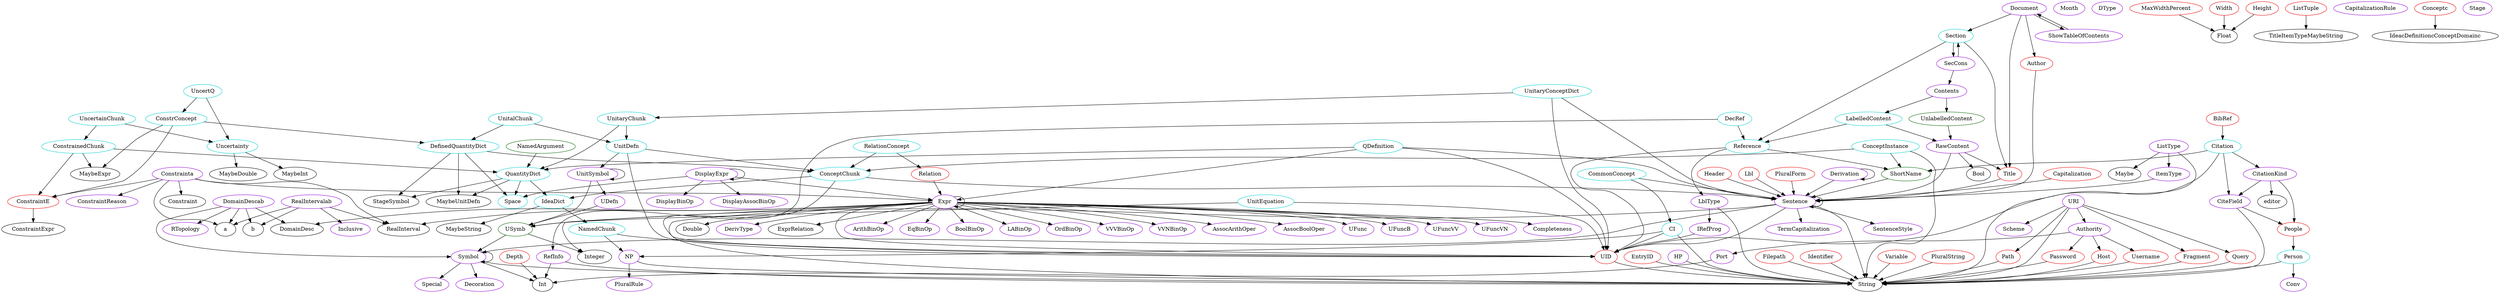 digraph alltypes {
	subgraph core {
		subgraph conceptchunk{
		ConceptChunk -> IdeaDict;
		ConceptChunk -> Sentence;
		ConceptChunk -> UID;
		ConceptChunk	[shape=oval, color=cyan3, label="ConceptChunk"];
		}
		subgraph commonconcept{
		CommonConcept -> CI;
		CommonConcept -> Sentence;
		CommonConcept	[shape=oval, color=cyan3, label="CommonConcept"];
		}
		subgraph conceptinstance{
		ConceptInstance -> ConceptChunk;
		ConceptInstance -> String;
		ConceptInstance -> ShortName;
		ConceptInstance	[shape=oval, color=cyan3, label="ConceptInstance"];
		}
	}
	subgraph citation {
		subgraph citation{
		Citation -> CitationKind;
		Citation -> CiteField;
		Citation -> UID;
		Citation -> ShortName;
		Citation	[shape=oval, color=cyan3, label="Citation"];
		}
		subgraph bibref{
		BibRef -> Citation;
		BibRef	[shape=oval, color=red2, label="BibRef"];
		}
		subgraph entryid{
		EntryID -> String;
		EntryID	[shape=oval, color=red2, label="EntryID"];
		}
	}
	subgraph commonidea {
		subgraph ci{
		CI -> UID;
		CI -> NP;
		CI -> String;
		CI	[shape=oval, color=cyan3, label="CI"];
		}
	}
	subgraph concept {
	}
	subgraph contraineds {
		subgraph constrainedchunk{
		ConstrainedChunk -> QuantityDict;
		ConstrainedChunk -> ConstraintE;
		ConstrainedChunk -> MaybeExpr;
		ConstrainedChunk	[shape=oval, color=cyan3, label="ConstrainedChunk"];
		}
		subgraph constrconcept{
		ConstrConcept -> DefinedQuantityDict;
		ConstrConcept -> ConstraintE;
		ConstrConcept -> MaybeExpr;
		ConstrConcept	[shape=oval, color=cyan3, label="ConstrConcept"];
		}
	}
	subgraph definedquantity {
		subgraph definedquantitydict{
		DefinedQuantityDict -> ConceptChunk;
		DefinedQuantityDict -> StageSymbol;
		DefinedQuantityDict -> Space;
		DefinedQuantityDict -> MaybeUnitDefn;
		DefinedQuantityDict	[shape=oval, color=cyan3, label="DefinedQuantityDict"];
		}
	}
	subgraph eq {
		subgraph qdefinition{
		QDefinition -> QuantityDict;
		QDefinition -> Sentence;
		QDefinition -> Expr;
		QDefinition -> UID;
		QDefinition	[shape=oval, color=cyan3, label="QDefinition"];
		}
	}
	subgraph namedargument {
		subgraph namedargument{
		NamedArgument -> QuantityDict;
		NamedArgument	[shape=oval, color=darkgreen, label="NamedArgument"];
		}
	}
	subgraph namedidea {
		subgraph namedchunk{
		NamedChunk -> UID;
		NamedChunk -> NP;
		NamedChunk	[shape=oval, color=cyan3, label="NamedChunk"];
		}
		subgraph ideadict{
		IdeaDict -> NamedChunk;
		IdeaDict -> MaybeString;
		IdeaDict	[shape=oval, color=cyan3, label="IdeaDict"];
		}
	}
	subgraph quantity {
		subgraph quantitydict{
		QuantityDict -> IdeaDict;
		QuantityDict -> Space;
		QuantityDict -> StageSymbol;
		QuantityDict -> MaybeUnitDefn;
		QuantityDict	[shape=oval, color=cyan3, label="QuantityDict"];
		}
	}
	subgraph relation {
		subgraph relationconcept{
		RelationConcept -> ConceptChunk;
		RelationConcept -> Relation;
		RelationConcept	[shape=oval, color=cyan3, label="RelationConcept"];
		}
	}
	subgraph uncertainquantity {
		subgraph uncertainchunk{
		UncertainChunk -> ConstrainedChunk;
		UncertainChunk -> Uncertainty;
		UncertainChunk	[shape=oval, color=cyan3, label="UncertainChunk"];
		}
		subgraph uncertq{
		UncertQ -> ConstrConcept;
		UncertQ -> Uncertainty;
		UncertQ	[shape=oval, color=cyan3, label="UncertQ"];
		}
	}
	subgraph unitdefn {
		subgraph unitdefn{
		UnitDefn -> ConceptChunk;
		UnitDefn -> UnitSymbol;
		UnitDefn -> UID;
		UnitDefn	[shape=oval, color=cyan3, label="UnitDefn"];
		}
		subgraph unitequation{
		UnitEquation -> UID;
		UnitEquation -> USymb;
		UnitEquation	[shape=oval, color=cyan3, label="UnitEquation"];
		}
	}
	subgraph unital {
		subgraph unitalchunk{
		UnitalChunk -> DefinedQuantityDict;
		UnitalChunk -> UnitDefn;
		UnitalChunk	[shape=oval, color=cyan3, label="UnitalChunk"];
		}
	}
	subgraph unitary {
		subgraph unitarychunk{
		UnitaryChunk -> QuantityDict;
		UnitaryChunk -> UnitDefn;
		UnitaryChunk	[shape=oval, color=cyan3, label="UnitaryChunk"];
		}
	}
	subgraph unitaryconcept {
		subgraph unitaryconceptdict{
		UnitaryConceptDict -> UnitaryChunk;
		UnitaryConceptDict -> Sentence;
		UnitaryConceptDict -> UID;
		UnitaryConceptDict	[shape=oval, color=cyan3, label="UnitaryConceptDict"];
		}
	}
	subgraph citations {
	}
	subgraph core {
	}
	subgraph core2 {
	}
	subgraph document {
	}
	subgraph citation {
		subgraph citefield{
		CiteField -> String;
		CiteField -> People;
		CiteField	[shape=oval, color=darkviolet, label="CiteField"];
		}
		subgraph hp{
		HP -> String;
		HP	[shape=oval, color=darkviolet, label="HP"];
		}
		subgraph citationkind{
		CitationKind -> editor;
		CitationKind -> People;
		CitationKind -> CiteField;
		CitationKind	[shape=oval, color=darkviolet, label="CitationKind"];
		}
	}
	subgraph date {
		subgraph month{
		Month	[shape=oval, color=darkviolet, label="Month"];
		}
	}
	subgraph sentence {
	}
	subgraph core {
		subgraph labelledcontent{
		LabelledContent -> Reference;
		LabelledContent -> RawContent;
		LabelledContent	[shape=oval, color=cyan3, label="LabelledContent"];
		}
		subgraph listtype{
		ListType -> ItemType;
		ListType -> Maybe;
		ListType -> String;
		ListType	[shape=oval, color=darkviolet, label="ListType"];
		}
		subgraph itemtype{
		ItemType -> Sentence;
		ItemType	[shape=oval, color=darkviolet, label="ItemType"];
		}
		subgraph contents{
		Contents -> UnlabelledContent;
		Contents -> LabelledContent;
		Contents	[shape=oval, color=darkviolet, label="Contents"];
		}
		subgraph dtype{
		DType	[shape=oval, color=darkviolet, label="DType"];
		}
		subgraph rawcontent{
		RawContent -> Sentence;
		RawContent -> Title;
		RawContent -> Bool;
		RawContent	[shape=oval, color=darkviolet, label="RawContent"];
		}
		subgraph unlabelledcontent{
		UnlabelledContent -> RawContent;
		UnlabelledContent	[shape=oval, color=darkgreen, label="UnlabelledContent"];
		}
		subgraph maxwidthpercent{
		MaxWidthPercent -> Float;
		MaxWidthPercent	[shape=oval, color=red2, label="MaxWidthPercent"];
		}
		subgraph title{
		Title -> Sentence;
		Title	[shape=oval, color=red2, label="Title"];
		}
		subgraph author{
		Author -> Sentence;
		Author	[shape=oval, color=red2, label="Author"];
		}
		subgraph header{
		Header -> Sentence;
		Header	[shape=oval, color=red2, label="Header"];
		}
		subgraph depth{
		Depth -> Int;
		Depth	[shape=oval, color=red2, label="Depth"];
		}
		subgraph width{
		Width -> Float;
		Width	[shape=oval, color=red2, label="Width"];
		}
		subgraph height{
		Height -> Float;
		Height	[shape=oval, color=red2, label="Height"];
		}
		subgraph listtuple{
		ListTuple -> TitleItemTypeMaybeString;
		ListTuple	[shape=oval, color=red2, label="ListTuple"];
		}
		subgraph filepath{
		Filepath -> String;
		Filepath	[shape=oval, color=red2, label="Filepath"];
		}
		subgraph lbl{
		Lbl -> Sentence;
		Lbl	[shape=oval, color=red2, label="Lbl"];
		}
		subgraph identifier{
		Identifier -> String;
		Identifier	[shape=oval, color=red2, label="Identifier"];
		}
	}
	subgraph diplays {
	}
	subgraph extract {
	}
	subgraph math {
	}
	subgraph precedence {
	}
	subgraph type {
		subgraph lbltype{
		LblType -> IRefProg;
		LblType -> String;
		LblType	[shape=oval, color=darkviolet, label="LblType"];
		}
		subgraph irefprog{
		IRefProg -> UID;
		IRefProg	[shape=oval, color=darkviolet, label="IRefProg"];
		}
	}
	subgraph core {
		subgraph capitalizationrule{
		CapitalizationRule	[shape=oval, color=darkviolet, label="CapitalizationRule"];
		}
		subgraph pluralrule{
		PluralRule	[shape=oval, color=darkviolet, label="PluralRule"];
		}
		subgraph np{
		NP -> String;
		NP -> PluralRule;
		NP	[shape=oval, color=darkviolet, label="NP"];
		}
		subgraph pluralform{
		PluralForm -> Sentence;
		PluralForm	[shape=oval, color=red2, label="PluralForm"];
		}
	}
	subgraph extract {
	}
	subgraph helpers {
	}
	subgraph ast {
		subgraph uri{
		URI -> Scheme;
		URI -> Authority;
		URI -> Path;
		URI -> Query;
		URI -> Fragment;
		URI -> String;
		URI	[shape=oval, color=darkviolet, label="URI"];
		}
		subgraph scheme{
		Scheme	[shape=oval, color=darkviolet, label="Scheme"];
		}
		subgraph authority{
		Authority -> Username;
		Authority -> Password;
		Authority -> Host;
		Authority -> Port;
		Authority	[shape=oval, color=darkviolet, label="Authority"];
		}
		subgraph port{
		Port -> Int;
		Port	[shape=oval, color=darkviolet, label="Port"];
		}
		subgraph path{
		Path -> String;
		Path	[shape=oval, color=red2, label="Path"];
		}
		subgraph query{
		Query -> String;
		Query	[shape=oval, color=red2, label="Query"];
		}
		subgraph fragment{
		Fragment -> String;
		Fragment	[shape=oval, color=red2, label="Fragment"];
		}
		subgraph username{
		Username -> String;
		Username	[shape=oval, color=red2, label="Username"];
		}
		subgraph password{
		Password -> String;
		Password	[shape=oval, color=red2, label="Password"];
		}
		subgraph host{
		Host -> String;
		Host	[shape=oval, color=red2, label="Host"];
		}
	}
	subgraph core {
		subgraph uncertainty{
		Uncertainty -> MaybeDouble;
		Uncertainty -> MaybeInt;
		Uncertainty	[shape=oval, color=cyan3, label="Uncertainty"];
		}
	}
	subgraph clasess {
		subgraph conceptc{
		Conceptc -> IdeacDefinitioncConceptDomainc;
		Conceptc	[shape=oval, color=red2, label="Conceptc"];
		}
	}
	subgraph contraints {
		subgraph constraintreason{
		ConstraintReason	[shape=oval, color=darkviolet, label="ConstraintReason"];
		}
		subgraph constrainta{
		Constrainta -> ConstraintReason;
		Constrainta -> RealInterval;
		Constrainta -> a;
		Constrainta -> Constraint;
		Constrainta -> Expr;
		Constrainta -> ConstraintE;
		Constrainta	[shape=oval, color=darkviolet, label="Constrainta"];
		}
		subgraph constrainte{
		ConstraintE -> ConstraintExpr;
		ConstraintE	[shape=oval, color=red2, label="ConstraintE"];
		}
	}
	subgraph decoratedreference {
		subgraph decref{
		DecRef -> Reference;
		DecRef -> RefInfo;
		DecRef	[shape=oval, color=cyan3, label="DecRef"];
		}
	}
	subgraph derivation {
		subgraph derivation{
		Derivation -> Sentence;
		Derivation -> Derivation;
		Derivation	[shape=oval, color=darkviolet, label="Derivation"];
		}
	}
	subgraph development {
	}
	subgraph diplays {
	}
	subgraph diplayclassess {
	}
	subgraph diplayexprs {
		subgraph displaybinop{
		DisplayBinOp	[shape=oval, color=darkviolet, label="DisplayBinOp"];
		}
		subgraph displayassocbinop{
		DisplayAssocBinOp	[shape=oval, color=darkviolet, label="DisplayAssocBinOp"];
		}
		subgraph displayexpr{
		DisplayExpr -> Expr;
		DisplayExpr -> DisplayExpr;
		DisplayExpr -> Space;
		DisplayExpr -> DisplayBinOp;
		DisplayExpr -> DisplayAssocBinOp;
		DisplayExpr	[shape=oval, color=darkviolet, label="DisplayExpr"];
		}
	}
	subgraph document {
		subgraph section{
		Section -> Title;
		Section -> SecCons;
		Section -> Reference;
		Section	[shape=oval, color=cyan3, label="Section"];
		}
		subgraph seccons{
		SecCons -> Section;
		SecCons -> Contents;
		SecCons	[shape=oval, color=darkviolet, label="SecCons"];
		}
		subgraph document{
		Document -> Title;
		Document -> Author;
		Document -> ShowTableOfContents;
		Document -> Section;
		Document	[shape=oval, color=darkviolet, label="Document"];
		}
		subgraph showtableofcontents{
		ShowTableOfContents -> Document;
		ShowTableOfContents	[shape=oval, color=darkviolet, label="ShowTableOfContents"];
		}
	}
	subgraph expr {
		subgraph arithbinop{
		ArithBinOp	[shape=oval, color=darkviolet, label="ArithBinOp"];
		}
		subgraph eqbinop{
		EqBinOp	[shape=oval, color=darkviolet, label="EqBinOp"];
		}
		subgraph boolbinop{
		BoolBinOp	[shape=oval, color=darkviolet, label="BoolBinOp"];
		}
		subgraph labinop{
		LABinOp	[shape=oval, color=darkviolet, label="LABinOp"];
		}
		subgraph ordbinop{
		OrdBinOp	[shape=oval, color=darkviolet, label="OrdBinOp"];
		}
		subgraph vvvbinop{
		VVVBinOp	[shape=oval, color=darkviolet, label="VVVBinOp"];
		}
		subgraph vvnbinop{
		VVNBinOp	[shape=oval, color=darkviolet, label="VVNBinOp"];
		}
		subgraph assocarithoper{
		AssocArithOper	[shape=oval, color=darkviolet, label="AssocArithOper"];
		}
		subgraph assocbooloper{
		AssocBoolOper	[shape=oval, color=darkviolet, label="AssocBoolOper"];
		}
		subgraph ufunc{
		UFunc	[shape=oval, color=darkviolet, label="UFunc"];
		}
		subgraph ufuncb{
		UFuncB	[shape=oval, color=darkviolet, label="UFuncB"];
		}
		subgraph ufuncvv{
		UFuncVV	[shape=oval, color=darkviolet, label="UFuncVV"];
		}
		subgraph ufuncvn{
		UFuncVN	[shape=oval, color=darkviolet, label="UFuncVN"];
		}
		subgraph completeness{
		Completeness	[shape=oval, color=darkviolet, label="Completeness"];
		}
		subgraph expr{
		Expr -> Double;
		Expr -> Expr;
		Expr -> Integer;
		Expr -> String;
		Expr -> AssocArithOper;
		Expr -> AssocBoolOper;
		Expr -> DerivType;
		Expr -> UID;
		Expr -> Completeness;
		Expr -> ExprRelation;
		Expr -> UFunc;
		Expr -> UFuncB;
		Expr -> UFuncVV;
		Expr -> UFuncVN;
		Expr -> ArithBinOp;
		Expr -> BoolBinOp;
		Expr -> EqBinOp;
		Expr -> LABinOp;
		Expr -> OrdBinOp;
		Expr -> VVVBinOp;
		Expr -> VVNBinOp;
		Expr -> DomainDesc;
		Expr -> RealInterval;
		Expr	[shape=oval, color=darkviolet, label="Expr"];
		}
		subgraph derivtype{
		DerivType	[shape=oval, color=darkviolet, label="DerivType"];
		}
		subgraph relation{
		Relation -> Expr;
		Relation	[shape=oval, color=red2, label="Relation"];
		}
		subgraph variable{
		Variable -> String;
		Variable	[shape=oval, color=red2, label="Variable"];
		}
	}
	subgraph mics {
	}
	subgraph nounpraehs {
		subgraph capitalization{
		Capitalization -> Sentence;
		Capitalization	[shape=oval, color=red2, label="Capitalization"];
		}
		subgraph pluralstring{
		PluralString -> String;
		PluralString	[shape=oval, color=red2, label="PluralString"];
		}
	}
	subgraph people {
		subgraph person{
		Person -> String;
		Person -> Conv;
		Person	[shape=oval, color=cyan3, label="Person"];
		}
		subgraph conv{
		Conv	[shape=oval, color=darkviolet, label="Conv"];
		}
		subgraph people{
		People -> Person;
		People	[shape=oval, color=red2, label="People"];
		}
	}
	subgraph reference {
		subgraph reference{
		Reference -> UID;
		Reference -> LblType;
		Reference -> ShortName;
		Reference	[shape=oval, color=cyan3, label="Reference"];
		}
	}
	subgraph sentence {
		subgraph sentencestyle{
		SentenceStyle	[shape=oval, color=darkviolet, label="SentenceStyle"];
		}
		subgraph termcapitalization{
		TermCapitalization	[shape=oval, color=darkviolet, label="TermCapitalization"];
		}
		subgraph refinfo{
		RefInfo -> Int;
		RefInfo -> String;
		RefInfo	[shape=oval, color=darkviolet, label="RefInfo"];
		}
		subgraph sentence{
		Sentence -> SentenceStyle;
		Sentence -> TermCapitalization;
		Sentence -> UID;
		Sentence -> Sentence;
		Sentence -> USymb;
		Sentence -> String;
		Sentence -> Symbol;
		Sentence	[shape=oval, color=darkviolet, label="Sentence"];
		}
	}
	subgraph sorthandhs {
	}
	subgraph sortnameh {
		subgraph shortname{
		ShortName -> Sentence;
		ShortName	[shape=oval, color=darkgreen, label="ShortName"];
		}
	}
	subgraph space {
		subgraph space{
		Space	[shape=oval, color=cyan3, label="Space"];
		}
		subgraph rtopology{
		RTopology	[shape=oval, color=darkviolet, label="RTopology"];
		}
		subgraph domaindescab{
		DomainDescab -> Symbol;
		DomainDescab -> RTopology;
		DomainDescab -> a;
		DomainDescab -> b;
		DomainDescab -> DomainDesc;
		DomainDescab	[shape=oval, color=darkviolet, label="DomainDescab"];
		}
		subgraph inclusive{
		Inclusive	[shape=oval, color=darkviolet, label="Inclusive"];
		}
		subgraph realintervalab{
		RealIntervalab -> Inclusive;
		RealIntervalab -> a;
		RealIntervalab -> b;
		RealIntervalab -> RealInterval;
		RealIntervalab	[shape=oval, color=darkviolet, label="RealIntervalab"];
		}
	}
	subgraph stages {
		subgraph stage{
		Stage	[shape=oval, color=darkviolet, label="Stage"];
		}
	}
	subgraph symbol {
		subgraph decoration{
		Decoration	[shape=oval, color=darkviolet, label="Decoration"];
		}
		subgraph symbol{
		Symbol -> String;
		Symbol -> Int;
		Symbol -> Special;
		Symbol -> Decoration;
		Symbol -> Symbol;
		Symbol	[shape=oval, color=darkviolet, label="Symbol"];
		}
	}
	subgraph uid {
		subgraph uid{
		UID -> String;
		UID	[shape=oval, color=red2, label="UID"];
		}
	}
	subgraph uncertainty {
	}
	subgraph unicode {
		subgraph special{
		Special	[shape=oval, color=darkviolet, label="Special"];
		}
	}
	subgraph unitlang {
		subgraph udefn{
		UDefn -> USymb;
		UDefn	[shape=oval, color=darkviolet, label="UDefn"];
		}
		subgraph unitsymbol{
		UnitSymbol -> USymb;
		UnitSymbol -> UDefn;
		UnitSymbol -> UnitSymbol;
		UnitSymbol	[shape=oval, color=darkviolet, label="UnitSymbol"];
		}
		subgraph usymb{
		USymb -> Symbol;
		USymb -> Integer;
		USymb	[shape=oval, color=darkgreen, label="USymb"];
		}
	}
	subgraph drails {
	}
}
